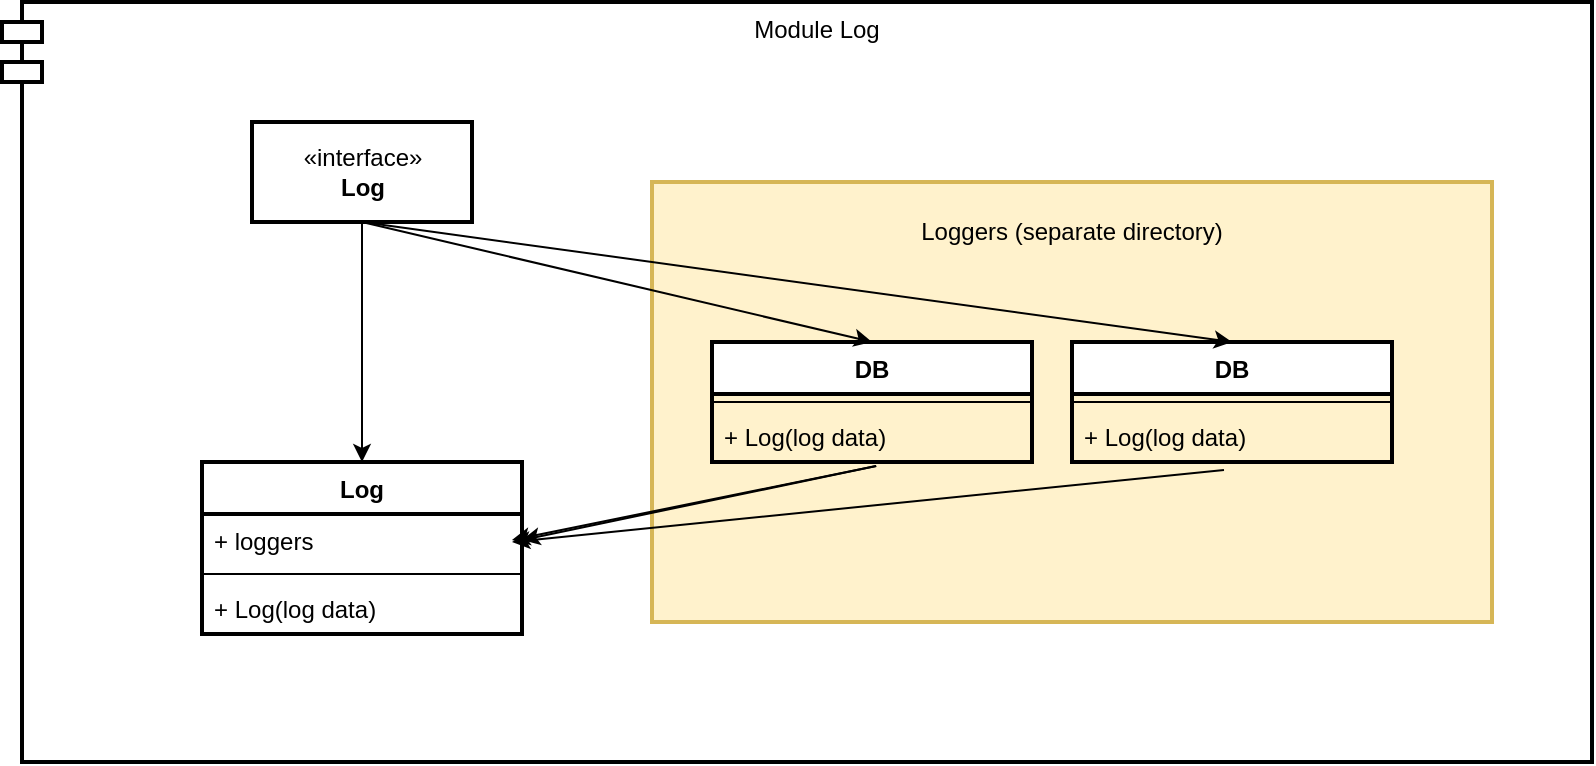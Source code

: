 <mxfile version="19.0.3" type="device"><diagram id="4gfnh7mV8CAcQES9J9K8" name="loggers"><mxGraphModel dx="1038" dy="649" grid="1" gridSize="10" guides="1" tooltips="1" connect="1" arrows="1" fold="1" page="1" pageScale="1" pageWidth="827" pageHeight="1169" math="0" shadow="0"><root><mxCell id="0"/><mxCell id="1" parent="0"/><mxCell id="EDXeBqlpXhUuLqgS-6EN-1" value="Module Log" style="shape=module;align=left;spacingLeft=20;align=center;verticalAlign=top;fontSize=12;strokeColor=#000000;strokeWidth=2;" vertex="1" parent="1"><mxGeometry x="75" y="70" width="795" height="380" as="geometry"/></mxCell><mxCell id="EDXeBqlpXhUuLqgS-6EN-2" value="" style="rounded=0;whiteSpace=wrap;html=1;fontSize=12;strokeColor=#d6b656;strokeWidth=2;fillColor=#fff2cc;" vertex="1" parent="1"><mxGeometry x="400" y="160" width="420" height="220" as="geometry"/></mxCell><mxCell id="EDXeBqlpXhUuLqgS-6EN-3" value="&lt;font style=&quot;font-size: 12px&quot;&gt;«interface»&lt;br style=&quot;font-size: 12px&quot;&gt;&lt;b style=&quot;font-size: 12px&quot;&gt;Log&lt;/b&gt;&lt;/font&gt;" style="html=1;fontSize=12;strokeColor=#000000;strokeWidth=2;" vertex="1" parent="1"><mxGeometry x="200" y="130" width="110" height="50" as="geometry"/></mxCell><mxCell id="EDXeBqlpXhUuLqgS-6EN-4" value="Log" style="swimlane;fontStyle=1;align=center;verticalAlign=top;childLayout=stackLayout;horizontal=1;startSize=26;horizontalStack=0;resizeParent=1;resizeParentMax=0;resizeLast=0;collapsible=1;marginBottom=0;fontSize=12;strokeColor=#000000;strokeWidth=2;" vertex="1" parent="1"><mxGeometry x="175" y="300" width="160" height="86" as="geometry"/></mxCell><mxCell id="EDXeBqlpXhUuLqgS-6EN-5" value="+ loggers" style="text;strokeColor=none;fillColor=none;align=left;verticalAlign=top;spacingLeft=4;spacingRight=4;overflow=hidden;rotatable=0;points=[[0,0.5],[1,0.5]];portConstraint=eastwest;fontSize=12;" vertex="1" parent="EDXeBqlpXhUuLqgS-6EN-4"><mxGeometry y="26" width="160" height="26" as="geometry"/></mxCell><mxCell id="EDXeBqlpXhUuLqgS-6EN-6" value="" style="line;strokeWidth=1;fillColor=none;align=left;verticalAlign=middle;spacingTop=-1;spacingLeft=3;spacingRight=3;rotatable=0;labelPosition=right;points=[];portConstraint=eastwest;fontSize=12;" vertex="1" parent="EDXeBqlpXhUuLqgS-6EN-4"><mxGeometry y="52" width="160" height="8" as="geometry"/></mxCell><mxCell id="EDXeBqlpXhUuLqgS-6EN-7" value="+ Log(log data)" style="text;strokeColor=none;fillColor=none;align=left;verticalAlign=top;spacingLeft=4;spacingRight=4;overflow=hidden;rotatable=0;points=[[0,0.5],[1,0.5]];portConstraint=eastwest;fontSize=12;" vertex="1" parent="EDXeBqlpXhUuLqgS-6EN-4"><mxGeometry y="60" width="160" height="26" as="geometry"/></mxCell><mxCell id="EDXeBqlpXhUuLqgS-6EN-8" value="DB" style="swimlane;fontStyle=1;align=center;verticalAlign=top;childLayout=stackLayout;horizontal=1;startSize=26;horizontalStack=0;resizeParent=1;resizeParentMax=0;resizeLast=0;collapsible=1;marginBottom=0;fontSize=12;strokeColor=#000000;strokeWidth=2;" vertex="1" parent="1"><mxGeometry x="430" y="240" width="160" height="60" as="geometry"/></mxCell><mxCell id="EDXeBqlpXhUuLqgS-6EN-9" value="" style="line;strokeWidth=1;fillColor=none;align=left;verticalAlign=middle;spacingTop=-1;spacingLeft=3;spacingRight=3;rotatable=0;labelPosition=right;points=[];portConstraint=eastwest;fontSize=12;" vertex="1" parent="EDXeBqlpXhUuLqgS-6EN-8"><mxGeometry y="26" width="160" height="8" as="geometry"/></mxCell><mxCell id="EDXeBqlpXhUuLqgS-6EN-10" value="+ Log(log data)" style="text;strokeColor=none;fillColor=none;align=left;verticalAlign=top;spacingLeft=4;spacingRight=4;overflow=hidden;rotatable=0;points=[[0,0.5],[1,0.5]];portConstraint=eastwest;fontSize=12;" vertex="1" parent="EDXeBqlpXhUuLqgS-6EN-8"><mxGeometry y="34" width="160" height="26" as="geometry"/></mxCell><mxCell id="EDXeBqlpXhUuLqgS-6EN-11" value="DB" style="swimlane;fontStyle=1;align=center;verticalAlign=top;childLayout=stackLayout;horizontal=1;startSize=26;horizontalStack=0;resizeParent=1;resizeParentMax=0;resizeLast=0;collapsible=1;marginBottom=0;fontSize=12;strokeColor=#000000;strokeWidth=2;" vertex="1" parent="1"><mxGeometry x="610" y="240" width="160" height="60" as="geometry"/></mxCell><mxCell id="EDXeBqlpXhUuLqgS-6EN-12" value="" style="line;strokeWidth=1;fillColor=none;align=left;verticalAlign=middle;spacingTop=-1;spacingLeft=3;spacingRight=3;rotatable=0;labelPosition=right;points=[];portConstraint=eastwest;fontSize=12;" vertex="1" parent="EDXeBqlpXhUuLqgS-6EN-11"><mxGeometry y="26" width="160" height="8" as="geometry"/></mxCell><mxCell id="EDXeBqlpXhUuLqgS-6EN-13" value="+ Log(log data)" style="text;strokeColor=none;fillColor=none;align=left;verticalAlign=top;spacingLeft=4;spacingRight=4;overflow=hidden;rotatable=0;points=[[0,0.5],[1,0.5]];portConstraint=eastwest;fontSize=12;" vertex="1" parent="EDXeBqlpXhUuLqgS-6EN-11"><mxGeometry y="34" width="160" height="26" as="geometry"/></mxCell><mxCell id="EDXeBqlpXhUuLqgS-6EN-14" value="" style="endArrow=classic;html=1;rounded=0;fontSize=12;strokeWidth=1;exitX=0.5;exitY=1;exitDx=0;exitDy=0;entryX=0.5;entryY=0;entryDx=0;entryDy=0;" edge="1" parent="1" source="EDXeBqlpXhUuLqgS-6EN-3" target="EDXeBqlpXhUuLqgS-6EN-8"><mxGeometry width="50" height="50" relative="1" as="geometry"><mxPoint x="520" y="430" as="sourcePoint"/><mxPoint x="570" y="380" as="targetPoint"/></mxGeometry></mxCell><mxCell id="EDXeBqlpXhUuLqgS-6EN-15" value="" style="endArrow=classic;html=1;rounded=0;fontSize=12;strokeWidth=1;exitX=0.5;exitY=1;exitDx=0;exitDy=0;entryX=0.5;entryY=0;entryDx=0;entryDy=0;" edge="1" parent="1" source="EDXeBqlpXhUuLqgS-6EN-3" target="EDXeBqlpXhUuLqgS-6EN-11"><mxGeometry width="50" height="50" relative="1" as="geometry"><mxPoint x="265" y="190" as="sourcePoint"/><mxPoint x="520" y="250" as="targetPoint"/></mxGeometry></mxCell><mxCell id="EDXeBqlpXhUuLqgS-6EN-16" value="" style="endArrow=classic;html=1;rounded=0;fontSize=12;strokeWidth=1;exitX=0.5;exitY=1;exitDx=0;exitDy=0;entryX=0.5;entryY=0;entryDx=0;entryDy=0;" edge="1" parent="1" source="EDXeBqlpXhUuLqgS-6EN-3" target="EDXeBqlpXhUuLqgS-6EN-4"><mxGeometry width="50" height="50" relative="1" as="geometry"><mxPoint x="265" y="190" as="sourcePoint"/><mxPoint x="520" y="250" as="targetPoint"/></mxGeometry></mxCell><mxCell id="EDXeBqlpXhUuLqgS-6EN-17" value="" style="endArrow=classic;html=1;rounded=0;fontSize=12;strokeWidth=1;exitX=0.513;exitY=1.077;exitDx=0;exitDy=0;exitPerimeter=0;entryX=1;entryY=0.5;entryDx=0;entryDy=0;" edge="1" parent="1" source="EDXeBqlpXhUuLqgS-6EN-10" target="EDXeBqlpXhUuLqgS-6EN-5"><mxGeometry width="50" height="50" relative="1" as="geometry"><mxPoint x="520" y="430" as="sourcePoint"/><mxPoint x="570" y="380" as="targetPoint"/></mxGeometry></mxCell><mxCell id="EDXeBqlpXhUuLqgS-6EN-18" value="" style="endArrow=classic;html=1;rounded=0;fontSize=12;strokeWidth=1;exitX=0.513;exitY=1.077;exitDx=0;exitDy=0;exitPerimeter=0;" edge="1" parent="1"><mxGeometry width="50" height="50" relative="1" as="geometry"><mxPoint x="512.08" y="302.002" as="sourcePoint"/><mxPoint x="330" y="339" as="targetPoint"/></mxGeometry></mxCell><mxCell id="EDXeBqlpXhUuLqgS-6EN-19" value="" style="endArrow=classic;html=1;rounded=0;fontSize=12;strokeWidth=1;exitX=0.475;exitY=1.154;exitDx=0;exitDy=0;exitPerimeter=0;" edge="1" parent="1" source="EDXeBqlpXhUuLqgS-6EN-13"><mxGeometry width="50" height="50" relative="1" as="geometry"><mxPoint x="522.08" y="312.002" as="sourcePoint"/><mxPoint x="330" y="340" as="targetPoint"/></mxGeometry></mxCell><mxCell id="EDXeBqlpXhUuLqgS-6EN-20" value="Loggers (separate directory)" style="text;html=1;strokeColor=none;fillColor=none;align=center;verticalAlign=middle;whiteSpace=wrap;rounded=0;fontSize=12;" vertex="1" parent="1"><mxGeometry x="510" y="170" width="200" height="30" as="geometry"/></mxCell></root></mxGraphModel></diagram></mxfile>